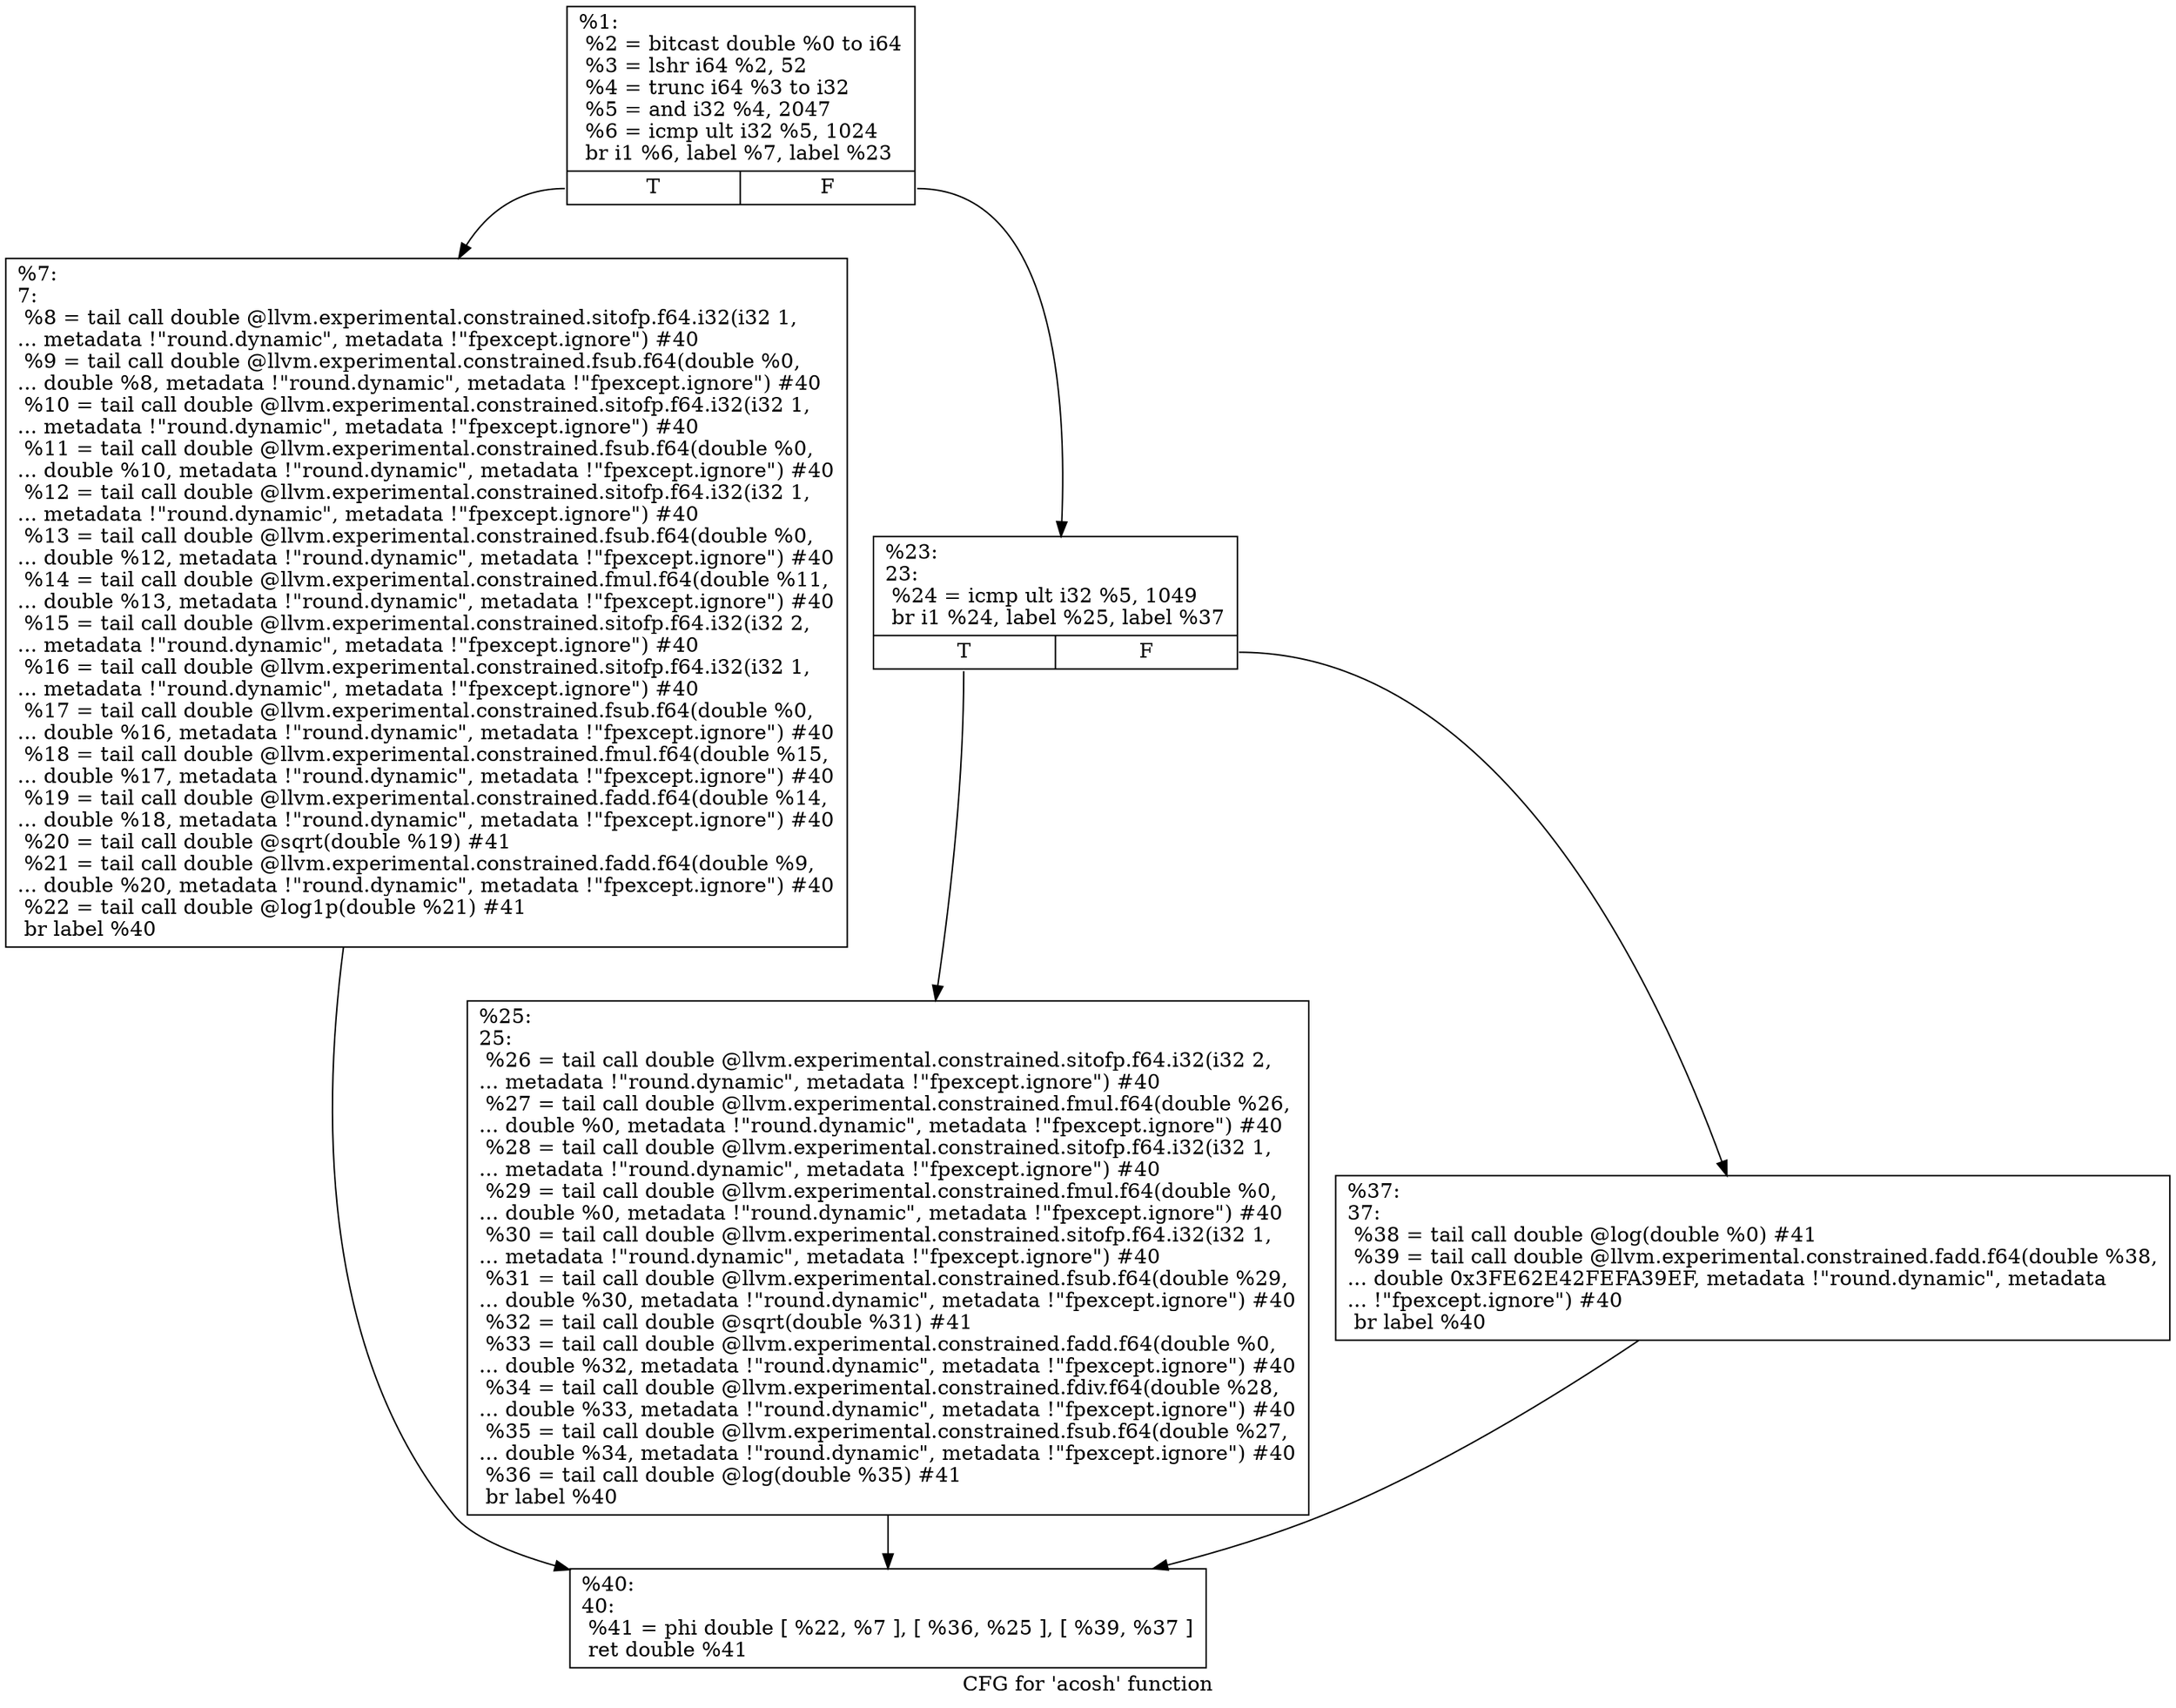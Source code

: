 digraph "CFG for 'acosh' function" {
	label="CFG for 'acosh' function";

	Node0x1ff6c50 [shape=record,label="{%1:\l  %2 = bitcast double %0 to i64\l  %3 = lshr i64 %2, 52\l  %4 = trunc i64 %3 to i32\l  %5 = and i32 %4, 2047\l  %6 = icmp ult i32 %5, 1024\l  br i1 %6, label %7, label %23\l|{<s0>T|<s1>F}}"];
	Node0x1ff6c50:s0 -> Node0x1ff6cd0;
	Node0x1ff6c50:s1 -> Node0x1ff7090;
	Node0x1ff6cd0 [shape=record,label="{%7:\l7:                                                \l  %8 = tail call double @llvm.experimental.constrained.sitofp.f64.i32(i32 1,\l... metadata !\"round.dynamic\", metadata !\"fpexcept.ignore\") #40\l  %9 = tail call double @llvm.experimental.constrained.fsub.f64(double %0,\l... double %8, metadata !\"round.dynamic\", metadata !\"fpexcept.ignore\") #40\l  %10 = tail call double @llvm.experimental.constrained.sitofp.f64.i32(i32 1,\l... metadata !\"round.dynamic\", metadata !\"fpexcept.ignore\") #40\l  %11 = tail call double @llvm.experimental.constrained.fsub.f64(double %0,\l... double %10, metadata !\"round.dynamic\", metadata !\"fpexcept.ignore\") #40\l  %12 = tail call double @llvm.experimental.constrained.sitofp.f64.i32(i32 1,\l... metadata !\"round.dynamic\", metadata !\"fpexcept.ignore\") #40\l  %13 = tail call double @llvm.experimental.constrained.fsub.f64(double %0,\l... double %12, metadata !\"round.dynamic\", metadata !\"fpexcept.ignore\") #40\l  %14 = tail call double @llvm.experimental.constrained.fmul.f64(double %11,\l... double %13, metadata !\"round.dynamic\", metadata !\"fpexcept.ignore\") #40\l  %15 = tail call double @llvm.experimental.constrained.sitofp.f64.i32(i32 2,\l... metadata !\"round.dynamic\", metadata !\"fpexcept.ignore\") #40\l  %16 = tail call double @llvm.experimental.constrained.sitofp.f64.i32(i32 1,\l... metadata !\"round.dynamic\", metadata !\"fpexcept.ignore\") #40\l  %17 = tail call double @llvm.experimental.constrained.fsub.f64(double %0,\l... double %16, metadata !\"round.dynamic\", metadata !\"fpexcept.ignore\") #40\l  %18 = tail call double @llvm.experimental.constrained.fmul.f64(double %15,\l... double %17, metadata !\"round.dynamic\", metadata !\"fpexcept.ignore\") #40\l  %19 = tail call double @llvm.experimental.constrained.fadd.f64(double %14,\l... double %18, metadata !\"round.dynamic\", metadata !\"fpexcept.ignore\") #40\l  %20 = tail call double @sqrt(double %19) #41\l  %21 = tail call double @llvm.experimental.constrained.fadd.f64(double %9,\l... double %20, metadata !\"round.dynamic\", metadata !\"fpexcept.ignore\") #40\l  %22 = tail call double @log1p(double %21) #41\l  br label %40\l}"];
	Node0x1ff6cd0 -> Node0x1ff7180;
	Node0x1ff7090 [shape=record,label="{%23:\l23:                                               \l  %24 = icmp ult i32 %5, 1049\l  br i1 %24, label %25, label %37\l|{<s0>T|<s1>F}}"];
	Node0x1ff7090:s0 -> Node0x1ff70e0;
	Node0x1ff7090:s1 -> Node0x1ff7130;
	Node0x1ff70e0 [shape=record,label="{%25:\l25:                                               \l  %26 = tail call double @llvm.experimental.constrained.sitofp.f64.i32(i32 2,\l... metadata !\"round.dynamic\", metadata !\"fpexcept.ignore\") #40\l  %27 = tail call double @llvm.experimental.constrained.fmul.f64(double %26,\l... double %0, metadata !\"round.dynamic\", metadata !\"fpexcept.ignore\") #40\l  %28 = tail call double @llvm.experimental.constrained.sitofp.f64.i32(i32 1,\l... metadata !\"round.dynamic\", metadata !\"fpexcept.ignore\") #40\l  %29 = tail call double @llvm.experimental.constrained.fmul.f64(double %0,\l... double %0, metadata !\"round.dynamic\", metadata !\"fpexcept.ignore\") #40\l  %30 = tail call double @llvm.experimental.constrained.sitofp.f64.i32(i32 1,\l... metadata !\"round.dynamic\", metadata !\"fpexcept.ignore\") #40\l  %31 = tail call double @llvm.experimental.constrained.fsub.f64(double %29,\l... double %30, metadata !\"round.dynamic\", metadata !\"fpexcept.ignore\") #40\l  %32 = tail call double @sqrt(double %31) #41\l  %33 = tail call double @llvm.experimental.constrained.fadd.f64(double %0,\l... double %32, metadata !\"round.dynamic\", metadata !\"fpexcept.ignore\") #40\l  %34 = tail call double @llvm.experimental.constrained.fdiv.f64(double %28,\l... double %33, metadata !\"round.dynamic\", metadata !\"fpexcept.ignore\") #40\l  %35 = tail call double @llvm.experimental.constrained.fsub.f64(double %27,\l... double %34, metadata !\"round.dynamic\", metadata !\"fpexcept.ignore\") #40\l  %36 = tail call double @log(double %35) #41\l  br label %40\l}"];
	Node0x1ff70e0 -> Node0x1ff7180;
	Node0x1ff7130 [shape=record,label="{%37:\l37:                                               \l  %38 = tail call double @log(double %0) #41\l  %39 = tail call double @llvm.experimental.constrained.fadd.f64(double %38,\l... double 0x3FE62E42FEFA39EF, metadata !\"round.dynamic\", metadata\l... !\"fpexcept.ignore\") #40\l  br label %40\l}"];
	Node0x1ff7130 -> Node0x1ff7180;
	Node0x1ff7180 [shape=record,label="{%40:\l40:                                               \l  %41 = phi double [ %22, %7 ], [ %36, %25 ], [ %39, %37 ]\l  ret double %41\l}"];
}
